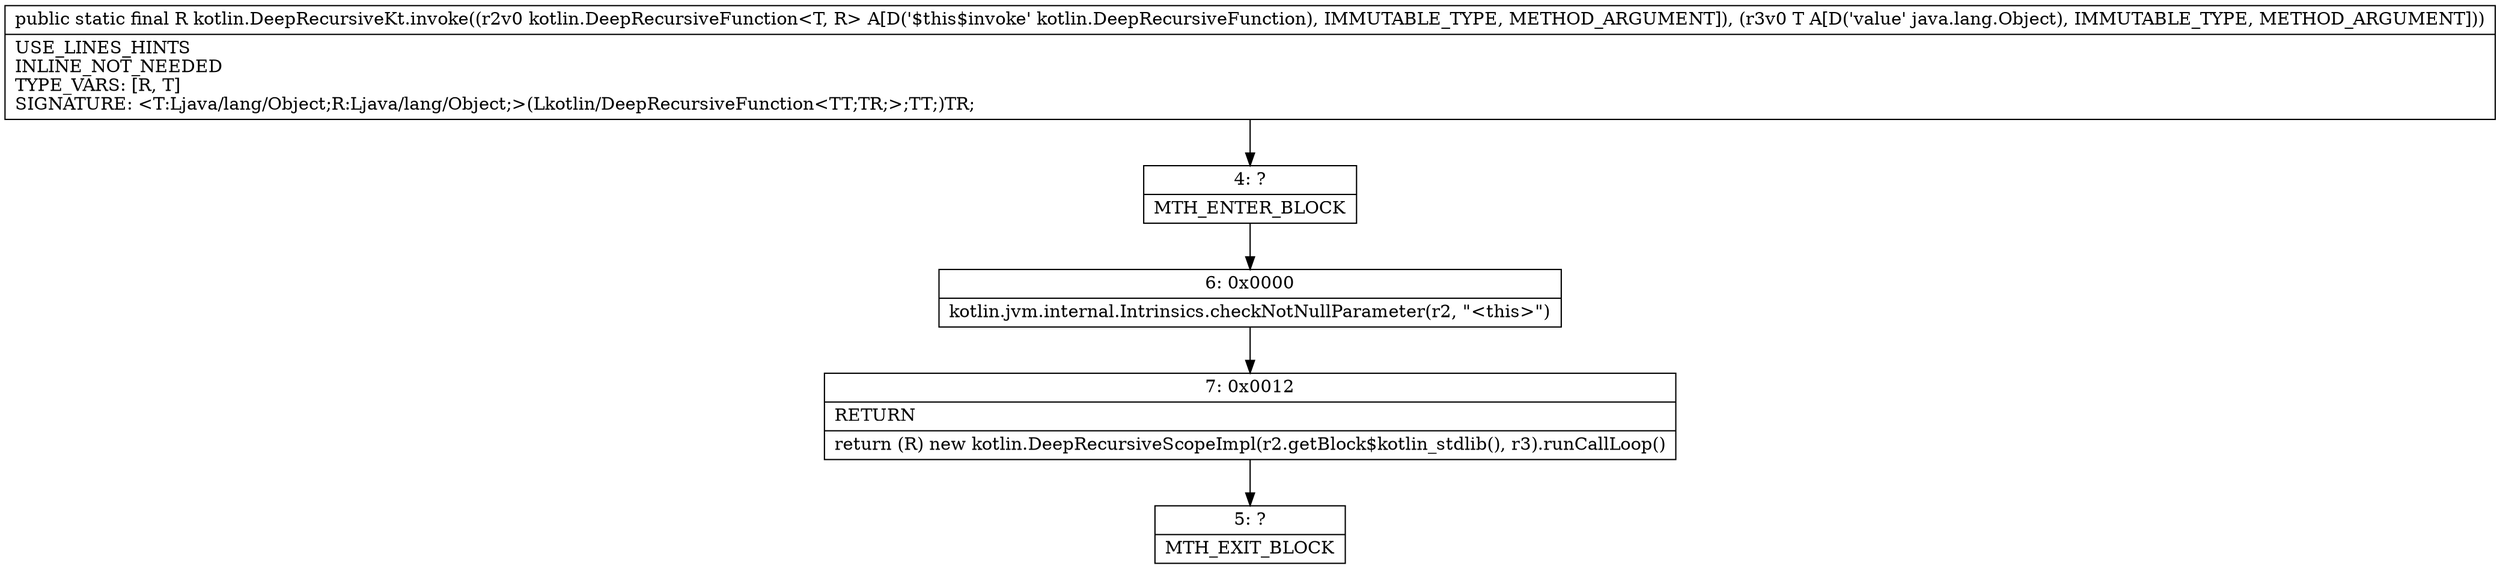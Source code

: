 digraph "CFG forkotlin.DeepRecursiveKt.invoke(Lkotlin\/DeepRecursiveFunction;Ljava\/lang\/Object;)Ljava\/lang\/Object;" {
Node_4 [shape=record,label="{4\:\ ?|MTH_ENTER_BLOCK\l}"];
Node_6 [shape=record,label="{6\:\ 0x0000|kotlin.jvm.internal.Intrinsics.checkNotNullParameter(r2, \"\<this\>\")\l}"];
Node_7 [shape=record,label="{7\:\ 0x0012|RETURN\l|return (R) new kotlin.DeepRecursiveScopeImpl(r2.getBlock$kotlin_stdlib(), r3).runCallLoop()\l}"];
Node_5 [shape=record,label="{5\:\ ?|MTH_EXIT_BLOCK\l}"];
MethodNode[shape=record,label="{public static final R kotlin.DeepRecursiveKt.invoke((r2v0 kotlin.DeepRecursiveFunction\<T, R\> A[D('$this$invoke' kotlin.DeepRecursiveFunction), IMMUTABLE_TYPE, METHOD_ARGUMENT]), (r3v0 T A[D('value' java.lang.Object), IMMUTABLE_TYPE, METHOD_ARGUMENT]))  | USE_LINES_HINTS\lINLINE_NOT_NEEDED\lTYPE_VARS: [R, T]\lSIGNATURE: \<T:Ljava\/lang\/Object;R:Ljava\/lang\/Object;\>(Lkotlin\/DeepRecursiveFunction\<TT;TR;\>;TT;)TR;\l}"];
MethodNode -> Node_4;Node_4 -> Node_6;
Node_6 -> Node_7;
Node_7 -> Node_5;
}

